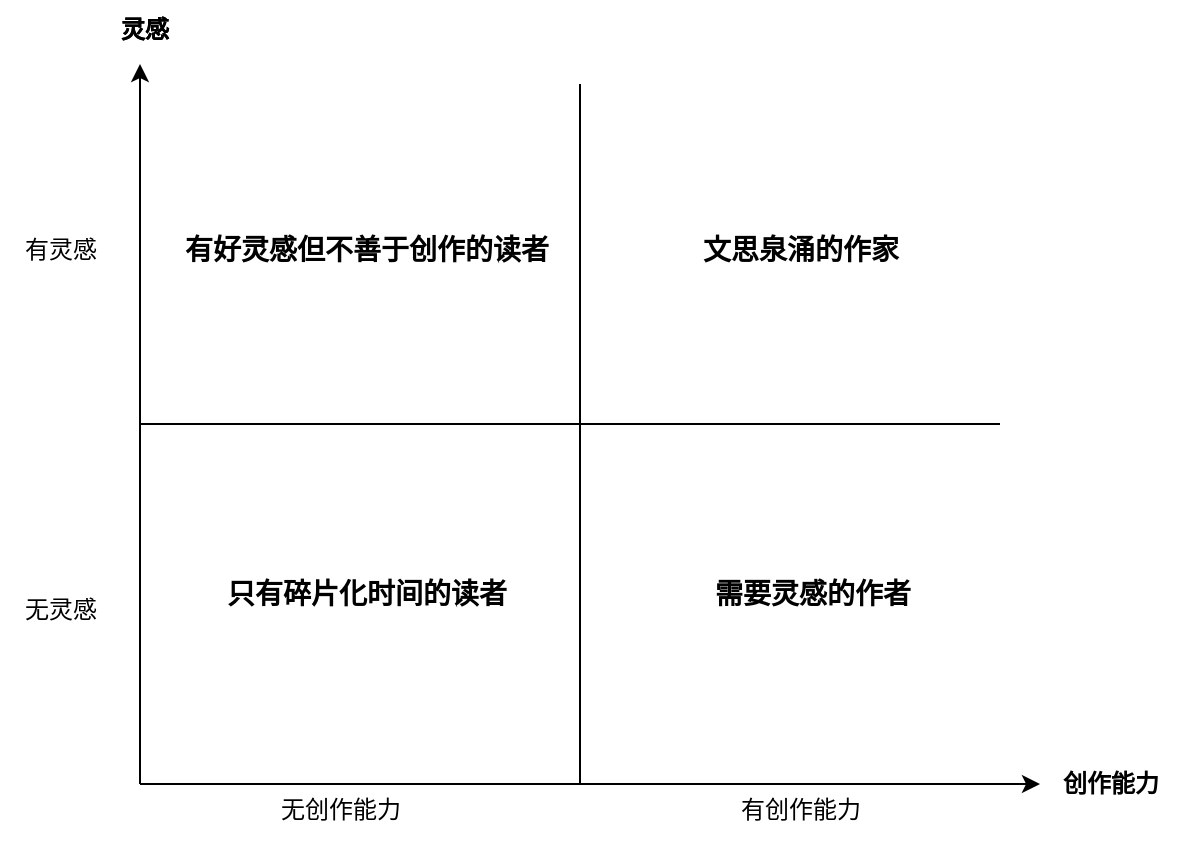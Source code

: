 <mxfile version="26.2.13">
  <diagram name="第 1 页" id="5w60ZApVhtlBWwktxhmQ">
    <mxGraphModel dx="852" dy="543" grid="1" gridSize="10" guides="1" tooltips="1" connect="1" arrows="1" fold="1" page="1" pageScale="1" pageWidth="827" pageHeight="1169" math="0" shadow="0">
      <root>
        <mxCell id="0" />
        <mxCell id="1" parent="0" />
        <mxCell id="fj7yE3d4NN2Kqe4ZEAE6-2" value="" style="endArrow=classic;html=1;rounded=0;" parent="1" edge="1">
          <mxGeometry width="50" height="50" relative="1" as="geometry">
            <mxPoint x="390" y="600" as="sourcePoint" />
            <mxPoint x="840" y="600" as="targetPoint" />
          </mxGeometry>
        </mxCell>
        <mxCell id="fj7yE3d4NN2Kqe4ZEAE6-4" value="" style="endArrow=classic;html=1;rounded=0;" parent="1" edge="1">
          <mxGeometry width="50" height="50" relative="1" as="geometry">
            <mxPoint x="390" y="600" as="sourcePoint" />
            <mxPoint x="390" y="240" as="targetPoint" />
          </mxGeometry>
        </mxCell>
        <mxCell id="RaiOMSPYlgh454oG2q4W-1" value="" style="endArrow=none;html=1;rounded=0;" edge="1" parent="1">
          <mxGeometry width="50" height="50" relative="1" as="geometry">
            <mxPoint x="390" y="420" as="sourcePoint" />
            <mxPoint x="820" y="420" as="targetPoint" />
          </mxGeometry>
        </mxCell>
        <mxCell id="RaiOMSPYlgh454oG2q4W-2" value="" style="endArrow=none;html=1;rounded=0;" edge="1" parent="1">
          <mxGeometry width="50" height="50" relative="1" as="geometry">
            <mxPoint x="610" y="600" as="sourcePoint" />
            <mxPoint x="610" y="250" as="targetPoint" />
          </mxGeometry>
        </mxCell>
        <mxCell id="RaiOMSPYlgh454oG2q4W-3" value="&lt;b&gt;创作能力&lt;/b&gt;" style="text;html=1;align=center;verticalAlign=middle;resizable=0;points=[];autosize=1;strokeColor=none;fillColor=none;" vertex="1" parent="1">
          <mxGeometry x="840" y="585" width="70" height="30" as="geometry" />
        </mxCell>
        <mxCell id="RaiOMSPYlgh454oG2q4W-4" value="&lt;b&gt;灵感&lt;/b&gt;" style="text;html=1;align=center;verticalAlign=middle;resizable=0;points=[];autosize=1;strokeColor=none;fillColor=none;" vertex="1" parent="1">
          <mxGeometry x="367" y="208" width="50" height="30" as="geometry" />
        </mxCell>
        <mxCell id="RaiOMSPYlgh454oG2q4W-5" value="&lt;b&gt;灵感&lt;/b&gt;" style="text;html=1;align=center;verticalAlign=middle;resizable=0;points=[];autosize=1;strokeColor=none;fillColor=none;" vertex="1" parent="1">
          <mxGeometry x="367" y="208" width="50" height="30" as="geometry" />
        </mxCell>
        <mxCell id="RaiOMSPYlgh454oG2q4W-6" value="无创作能力" style="text;html=1;align=center;verticalAlign=middle;resizable=0;points=[];autosize=1;strokeColor=none;fillColor=none;" vertex="1" parent="1">
          <mxGeometry x="450" y="598" width="80" height="30" as="geometry" />
        </mxCell>
        <mxCell id="RaiOMSPYlgh454oG2q4W-7" value="有创作能力" style="text;html=1;align=center;verticalAlign=middle;resizable=0;points=[];autosize=1;strokeColor=none;fillColor=none;" vertex="1" parent="1">
          <mxGeometry x="680" y="598" width="80" height="30" as="geometry" />
        </mxCell>
        <mxCell id="RaiOMSPYlgh454oG2q4W-8" value="有灵感" style="text;html=1;align=center;verticalAlign=middle;resizable=0;points=[];autosize=1;strokeColor=none;fillColor=none;" vertex="1" parent="1">
          <mxGeometry x="320" y="318" width="60" height="30" as="geometry" />
        </mxCell>
        <mxCell id="RaiOMSPYlgh454oG2q4W-9" value="无灵感" style="text;html=1;align=center;verticalAlign=middle;resizable=0;points=[];autosize=1;strokeColor=none;fillColor=none;" vertex="1" parent="1">
          <mxGeometry x="320" y="498" width="60" height="30" as="geometry" />
        </mxCell>
        <mxCell id="RaiOMSPYlgh454oG2q4W-10" value="只有碎片化时间的读者" style="text;html=1;align=center;verticalAlign=middle;whiteSpace=wrap;rounded=0;fontStyle=1;fontSize=14;" vertex="1" parent="1">
          <mxGeometry x="417" y="490" width="173" height="30" as="geometry" />
        </mxCell>
        <mxCell id="RaiOMSPYlgh454oG2q4W-11" value="有好灵感但不善于创作的读者" style="text;html=1;align=center;verticalAlign=middle;whiteSpace=wrap;rounded=0;fontStyle=1;fontSize=14;" vertex="1" parent="1">
          <mxGeometry x="407" y="318" width="193" height="30" as="geometry" />
        </mxCell>
        <mxCell id="RaiOMSPYlgh454oG2q4W-12" value="文思泉涌的作家" style="text;html=1;align=center;verticalAlign=middle;whiteSpace=wrap;rounded=0;fontStyle=1;fontSize=14;" vertex="1" parent="1">
          <mxGeometry x="633.5" y="318" width="173" height="30" as="geometry" />
        </mxCell>
        <mxCell id="RaiOMSPYlgh454oG2q4W-13" value="需要灵感的作者" style="text;html=1;align=center;verticalAlign=middle;whiteSpace=wrap;rounded=0;fontStyle=1;fontSize=14;" vertex="1" parent="1">
          <mxGeometry x="640" y="490" width="173" height="30" as="geometry" />
        </mxCell>
      </root>
    </mxGraphModel>
  </diagram>
</mxfile>
